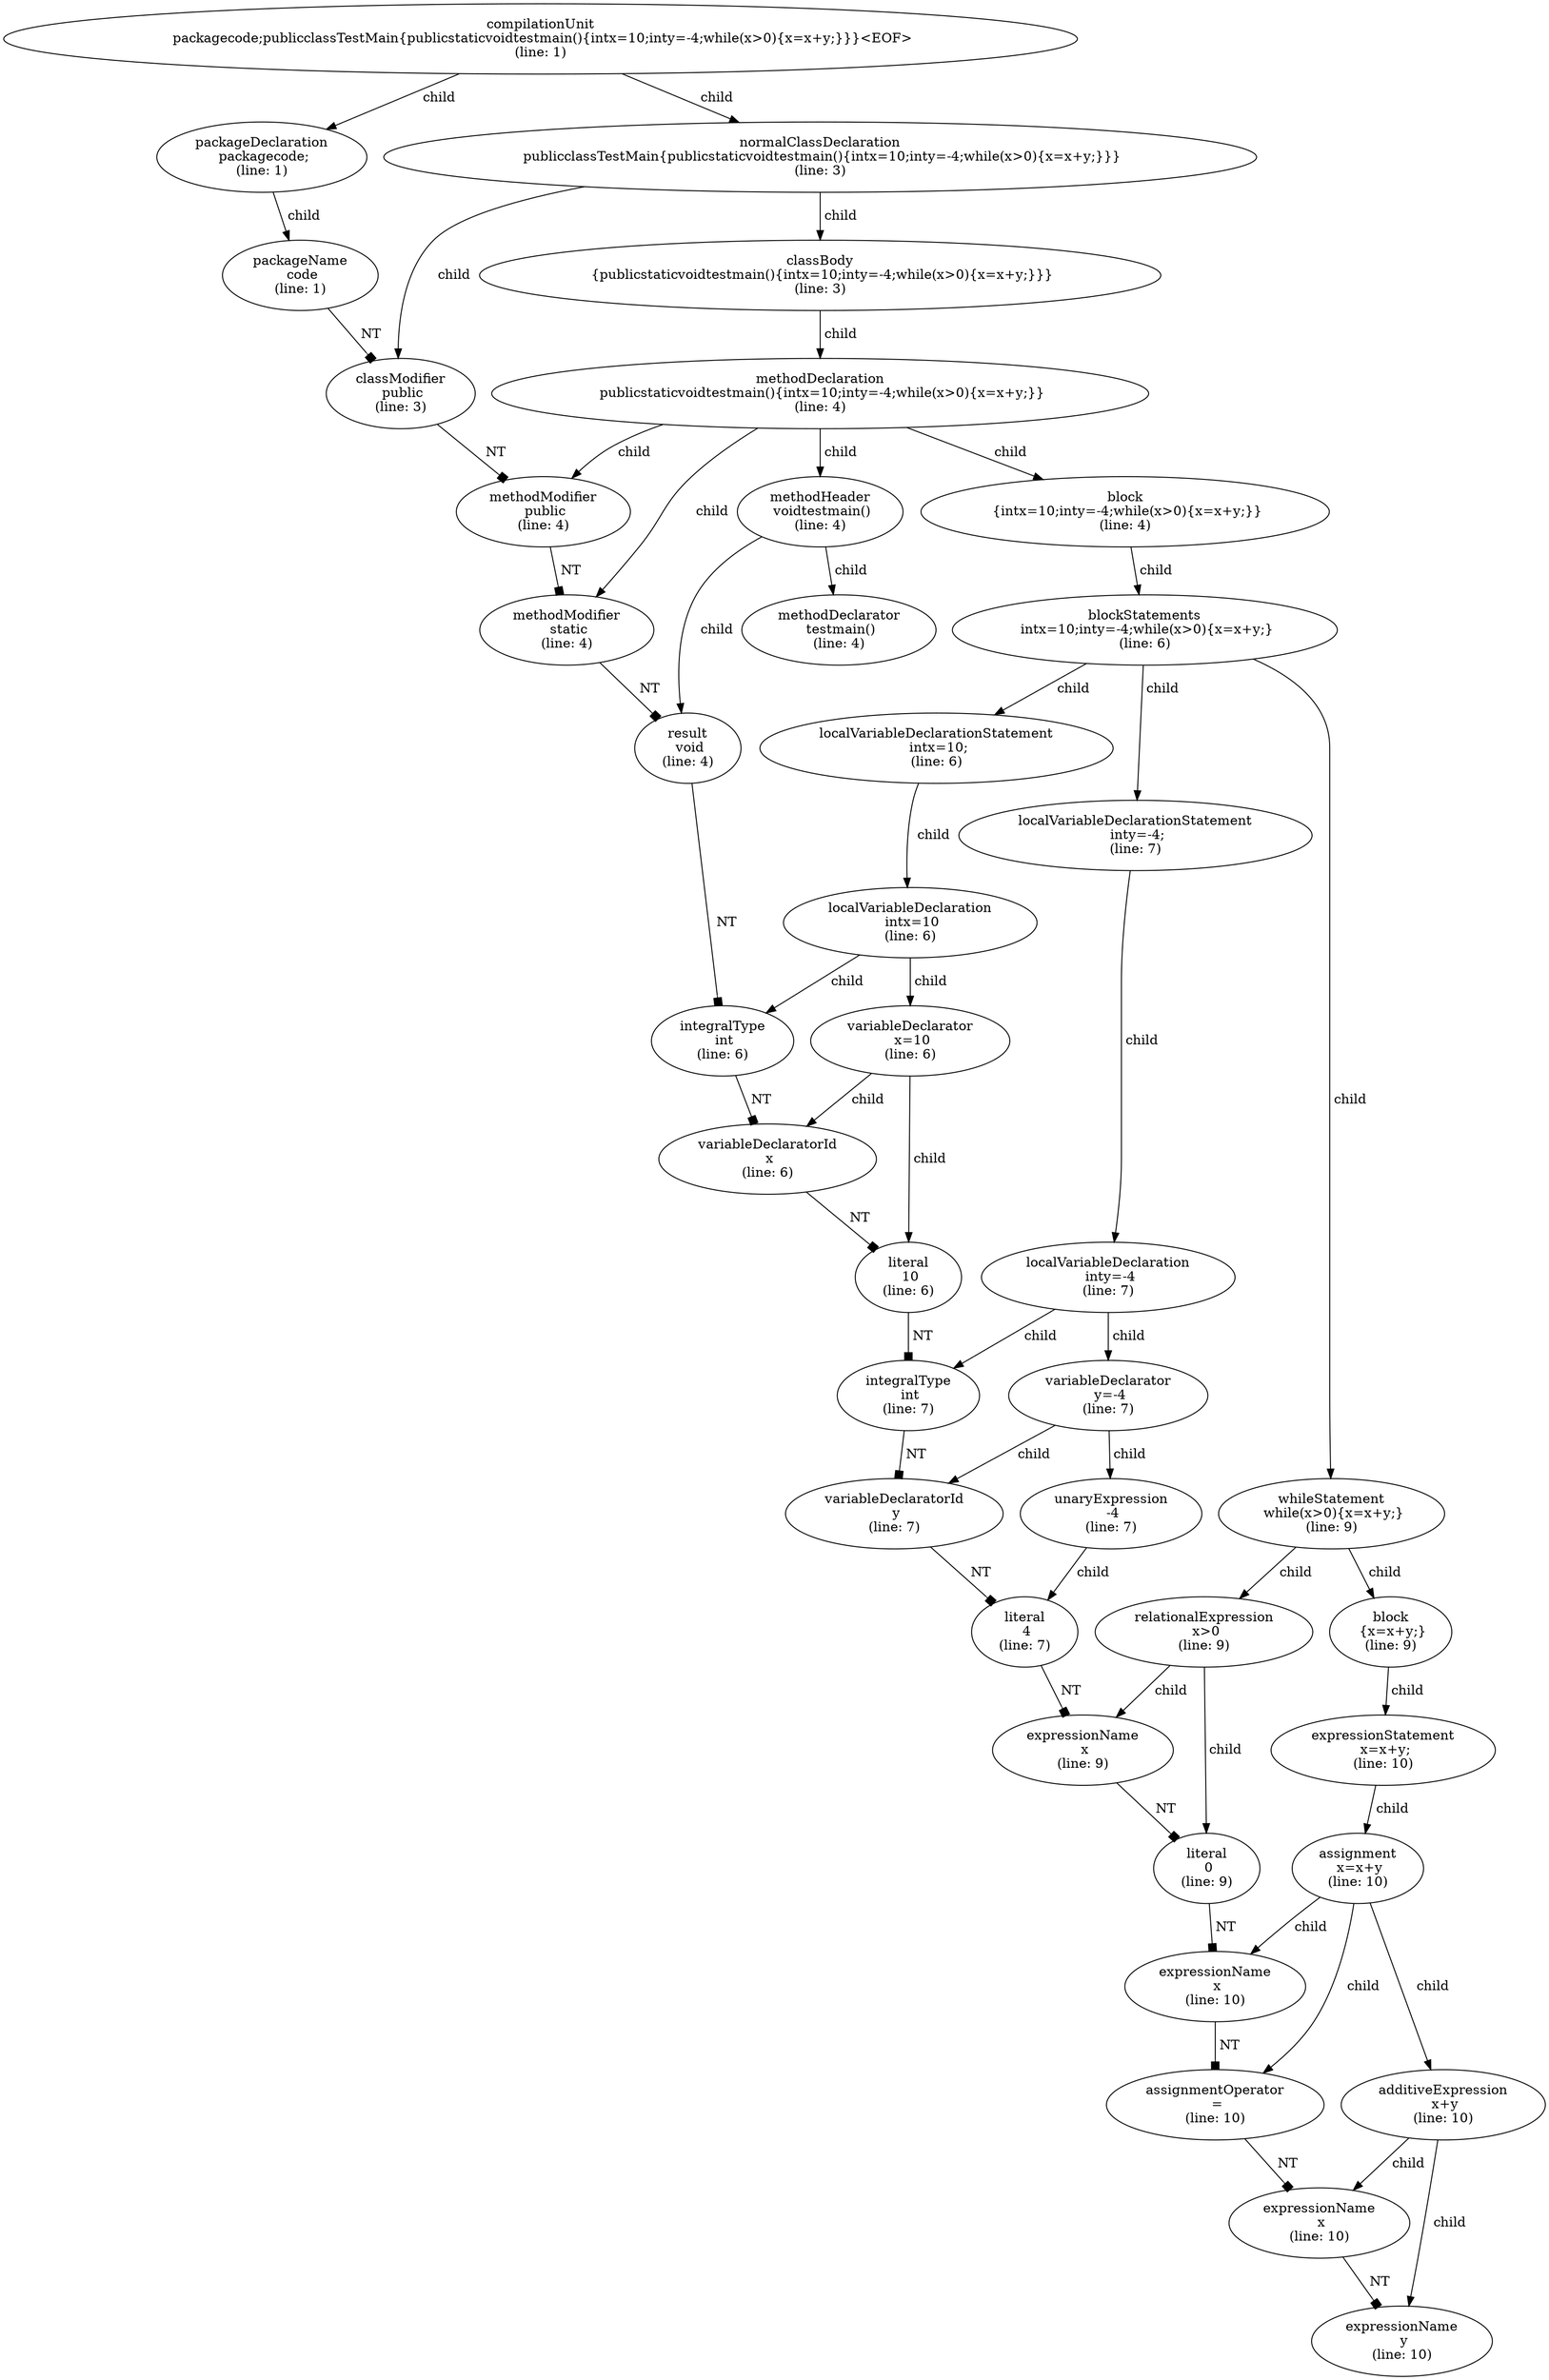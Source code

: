 digraph G {
00[label="compilationUnit\n packagecode;publicclassTestMain{publicstaticvoidtestmain(){intx=10;inty=-4;while(x>0){x=x+y;}}}<EOF>\n (line: 1) "]
11[label="packageDeclaration\n packagecode;\n (line: 1) "]
22[label="packageName\n code\n (line: 1) "]
13[label="normalClassDeclaration\n publicclassTestMain{publicstaticvoidtestmain(){intx=10;inty=-4;while(x>0){x=x+y;}}}\n (line: 3) "]
24[label="classModifier\n public\n (line: 3) "]
25[label="classBody\n {publicstaticvoidtestmain(){intx=10;inty=-4;while(x>0){x=x+y;}}}\n (line: 3) "]
36[label="methodDeclaration\n publicstaticvoidtestmain(){intx=10;inty=-4;while(x>0){x=x+y;}}\n (line: 4) "]
47[label="methodModifier\n public\n (line: 4) "]
48[label="methodModifier\n static\n (line: 4) "]
49[label="methodHeader\n voidtestmain()\n (line: 4) "]
510[label="result\n void\n (line: 4) "]
511[label="methodDeclarator\n testmain()\n (line: 4) "]
412[label="block\n {intx=10;inty=-4;while(x>0){x=x+y;}}\n (line: 4) "]
513[label="blockStatements\n intx=10;inty=-4;while(x>0){x=x+y;}\n (line: 6) "]
614[label="localVariableDeclarationStatement\n intx=10;\n (line: 6) "]
715[label="localVariableDeclaration\n intx=10\n (line: 6) "]
816[label="integralType\n int\n (line: 6) "]
817[label="variableDeclarator\n x=10\n (line: 6) "]
918[label="variableDeclaratorId\n x\n (line: 6) "]
919[label="literal\n 10\n (line: 6) "]
620[label="localVariableDeclarationStatement\n inty=-4;\n (line: 7) "]
721[label="localVariableDeclaration\n inty=-4\n (line: 7) "]
822[label="integralType\n int\n (line: 7) "]
823[label="variableDeclarator\n y=-4\n (line: 7) "]
924[label="variableDeclaratorId\n y\n (line: 7) "]
925[label="unaryExpression\n -4\n (line: 7) "]
1026[label="literal\n 4\n (line: 7) "]
627[label="whileStatement\n while(x>0){x=x+y;}\n (line: 9) "]
728[label="relationalExpression\n x>0\n (line: 9) "]
829[label="expressionName\n x\n (line: 9) "]
830[label="literal\n 0\n (line: 9) "]
731[label="block\n {x=x+y;}\n (line: 9) "]
832[label="expressionStatement\n x=x+y;\n (line: 10) "]
933[label="assignment\n x=x+y\n (line: 10) "]
1034[label="expressionName\n x\n (line: 10) "]
1035[label="assignmentOperator\n =\n (line: 10) "]
1036[label="additiveExpression\n x+y\n (line: 10) "]
1137[label="expressionName\n x\n (line: 10) "]
1138[label="expressionName\n y\n (line: 10) "]
00->11 [label=" child"]
11->22 [label=" child"]
00->13 [label=" child"]
13->24 [label=" child"]
13->25 [label=" child"]
25->36 [label=" child"]
36->47 [label=" child"]
36->48 [label=" child"]
36->49 [label=" child"]
49->510 [label=" child"]
49->511 [label=" child"]
36->412 [label=" child"]
412->513 [label=" child"]
513->614 [label=" child"]
614->715 [label=" child"]
715->816 [label=" child"]
715->817 [label=" child"]
817->918 [label=" child"]
817->919 [label=" child"]
513->620 [label=" child"]
620->721 [label=" child"]
721->822 [label=" child"]
721->823 [label=" child"]
823->924 [label=" child"]
823->925 [label=" child"]
925->1026 [label=" child"]
513->627 [label=" child"]
627->728 [label=" child"]
728->829 [label=" child"]
728->830 [label=" child"]
627->731 [label=" child"]
731->832 [label=" child"]
832->933 [label=" child"]
933->1034 [label=" child"]
933->1035 [label=" child"]
933->1036 [label=" child"]
1036->1137 [label=" child"]
1036->1138 [label=" child"]
22->24 [label=" NT", arrowhead="box"]
24->47 [label=" NT", arrowhead="box"]
47->48 [label=" NT", arrowhead="box"]
48->510 [label=" NT", arrowhead="box"]
510->816 [label=" NT", arrowhead="box"]
816->918 [label=" NT", arrowhead="box"]
918->919 [label=" NT", arrowhead="box"]
919->822 [label=" NT", arrowhead="box"]
822->924 [label=" NT", arrowhead="box"]
924->1026 [label=" NT", arrowhead="box"]
1026->829 [label=" NT", arrowhead="box"]
829->830 [label=" NT", arrowhead="box"]
830->1034 [label=" NT", arrowhead="box"]
1034->1035 [label=" NT", arrowhead="box"]
1035->1137 [label=" NT", arrowhead="box"]
1137->1138 [label=" NT", arrowhead="box"]
}
